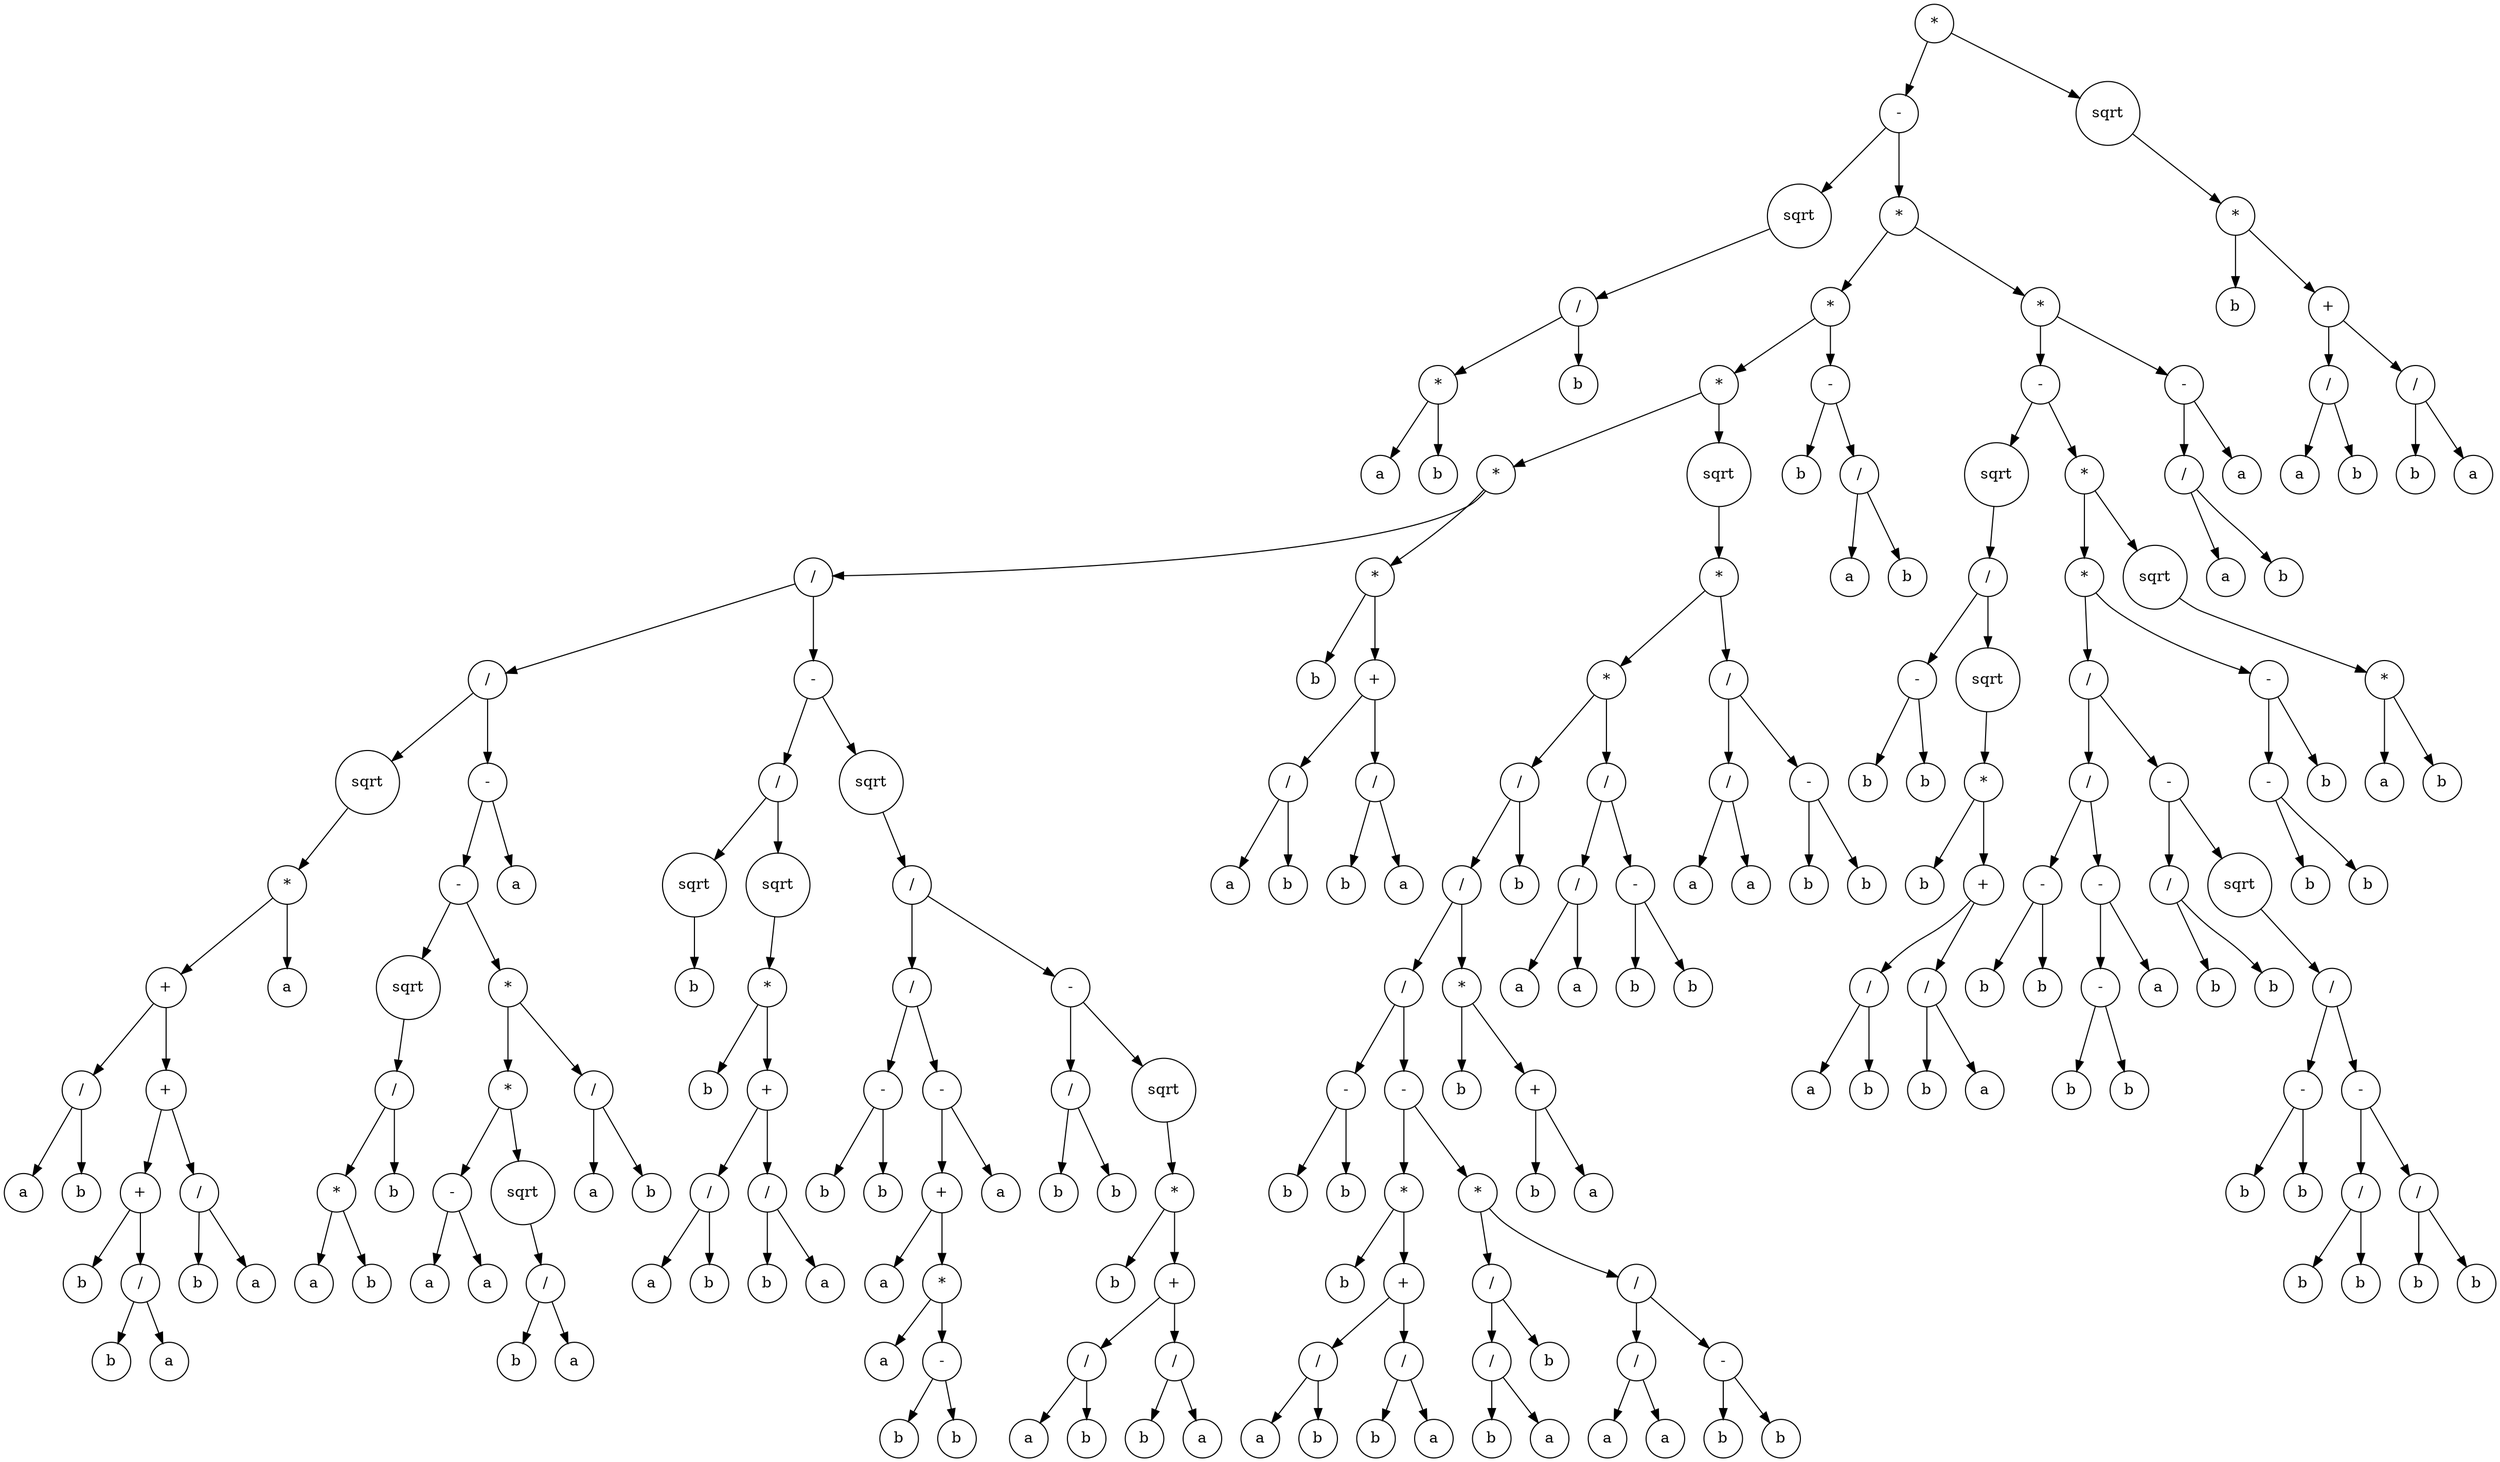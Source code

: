 digraph g {
graph [ordering=out];
node [shape=circle];
n[label = "*"];
n0[label = "-"];
n00[label = "sqrt"];
n000[label = "/"];
n0000[label = "*"];
n00000[label = "a"];
n0000 -> n00000;
n00001[label = "b"];
n0000 -> n00001;
n000 -> n0000;
n0001[label = "b"];
n000 -> n0001;
n00 -> n000;
n0 -> n00;
n01[label = "*"];
n010[label = "*"];
n0100[label = "*"];
n01000[label = "*"];
n010000[label = "/"];
n0100000[label = "/"];
n01000000[label = "sqrt"];
n010000000[label = "*"];
n0100000000[label = "+"];
n01000000000[label = "/"];
n010000000000[label = "a"];
n01000000000 -> n010000000000;
n010000000001[label = "b"];
n01000000000 -> n010000000001;
n0100000000 -> n01000000000;
n01000000001[label = "+"];
n010000000010[label = "+"];
n0100000000100[label = "b"];
n010000000010 -> n0100000000100;
n0100000000101[label = "/"];
n01000000001010[label = "b"];
n0100000000101 -> n01000000001010;
n01000000001011[label = "a"];
n0100000000101 -> n01000000001011;
n010000000010 -> n0100000000101;
n01000000001 -> n010000000010;
n010000000011[label = "/"];
n0100000000110[label = "b"];
n010000000011 -> n0100000000110;
n0100000000111[label = "a"];
n010000000011 -> n0100000000111;
n01000000001 -> n010000000011;
n0100000000 -> n01000000001;
n010000000 -> n0100000000;
n0100000001[label = "a"];
n010000000 -> n0100000001;
n01000000 -> n010000000;
n0100000 -> n01000000;
n01000001[label = "-"];
n010000010[label = "-"];
n0100000100[label = "sqrt"];
n01000001000[label = "/"];
n010000010000[label = "*"];
n0100000100000[label = "a"];
n010000010000 -> n0100000100000;
n0100000100001[label = "b"];
n010000010000 -> n0100000100001;
n01000001000 -> n010000010000;
n010000010001[label = "b"];
n01000001000 -> n010000010001;
n0100000100 -> n01000001000;
n010000010 -> n0100000100;
n0100000101[label = "*"];
n01000001010[label = "*"];
n010000010100[label = "-"];
n0100000101000[label = "a"];
n010000010100 -> n0100000101000;
n0100000101001[label = "a"];
n010000010100 -> n0100000101001;
n01000001010 -> n010000010100;
n010000010101[label = "sqrt"];
n0100000101010[label = "/"];
n01000001010100[label = "b"];
n0100000101010 -> n01000001010100;
n01000001010101[label = "a"];
n0100000101010 -> n01000001010101;
n010000010101 -> n0100000101010;
n01000001010 -> n010000010101;
n0100000101 -> n01000001010;
n01000001011[label = "/"];
n010000010110[label = "a"];
n01000001011 -> n010000010110;
n010000010111[label = "b"];
n01000001011 -> n010000010111;
n0100000101 -> n01000001011;
n010000010 -> n0100000101;
n01000001 -> n010000010;
n010000011[label = "a"];
n01000001 -> n010000011;
n0100000 -> n01000001;
n010000 -> n0100000;
n0100001[label = "-"];
n01000010[label = "/"];
n010000100[label = "sqrt"];
n0100001000[label = "b"];
n010000100 -> n0100001000;
n01000010 -> n010000100;
n010000101[label = "sqrt"];
n0100001010[label = "*"];
n01000010100[label = "b"];
n0100001010 -> n01000010100;
n01000010101[label = "+"];
n010000101010[label = "/"];
n0100001010100[label = "a"];
n010000101010 -> n0100001010100;
n0100001010101[label = "b"];
n010000101010 -> n0100001010101;
n01000010101 -> n010000101010;
n010000101011[label = "/"];
n0100001010110[label = "b"];
n010000101011 -> n0100001010110;
n0100001010111[label = "a"];
n010000101011 -> n0100001010111;
n01000010101 -> n010000101011;
n0100001010 -> n01000010101;
n010000101 -> n0100001010;
n01000010 -> n010000101;
n0100001 -> n01000010;
n01000011[label = "sqrt"];
n010000110[label = "/"];
n0100001100[label = "/"];
n01000011000[label = "-"];
n010000110000[label = "b"];
n01000011000 -> n010000110000;
n010000110001[label = "b"];
n01000011000 -> n010000110001;
n0100001100 -> n01000011000;
n01000011001[label = "-"];
n010000110010[label = "+"];
n0100001100100[label = "a"];
n010000110010 -> n0100001100100;
n0100001100101[label = "*"];
n01000011001010[label = "a"];
n0100001100101 -> n01000011001010;
n01000011001011[label = "-"];
n010000110010110[label = "b"];
n01000011001011 -> n010000110010110;
n010000110010111[label = "b"];
n01000011001011 -> n010000110010111;
n0100001100101 -> n01000011001011;
n010000110010 -> n0100001100101;
n01000011001 -> n010000110010;
n010000110011[label = "a"];
n01000011001 -> n010000110011;
n0100001100 -> n01000011001;
n010000110 -> n0100001100;
n0100001101[label = "-"];
n01000011010[label = "/"];
n010000110100[label = "b"];
n01000011010 -> n010000110100;
n010000110101[label = "b"];
n01000011010 -> n010000110101;
n0100001101 -> n01000011010;
n01000011011[label = "sqrt"];
n010000110110[label = "*"];
n0100001101100[label = "b"];
n010000110110 -> n0100001101100;
n0100001101101[label = "+"];
n01000011011010[label = "/"];
n010000110110100[label = "a"];
n01000011011010 -> n010000110110100;
n010000110110101[label = "b"];
n01000011011010 -> n010000110110101;
n0100001101101 -> n01000011011010;
n01000011011011[label = "/"];
n010000110110110[label = "b"];
n01000011011011 -> n010000110110110;
n010000110110111[label = "a"];
n01000011011011 -> n010000110110111;
n0100001101101 -> n01000011011011;
n010000110110 -> n0100001101101;
n01000011011 -> n010000110110;
n0100001101 -> n01000011011;
n010000110 -> n0100001101;
n01000011 -> n010000110;
n0100001 -> n01000011;
n010000 -> n0100001;
n01000 -> n010000;
n010001[label = "*"];
n0100010[label = "b"];
n010001 -> n0100010;
n0100011[label = "+"];
n01000110[label = "/"];
n010001100[label = "a"];
n01000110 -> n010001100;
n010001101[label = "b"];
n01000110 -> n010001101;
n0100011 -> n01000110;
n01000111[label = "/"];
n010001110[label = "b"];
n01000111 -> n010001110;
n010001111[label = "a"];
n01000111 -> n010001111;
n0100011 -> n01000111;
n010001 -> n0100011;
n01000 -> n010001;
n0100 -> n01000;
n01001[label = "sqrt"];
n010010[label = "*"];
n0100100[label = "*"];
n01001000[label = "/"];
n010010000[label = "/"];
n0100100000[label = "/"];
n01001000000[label = "-"];
n010010000000[label = "b"];
n01001000000 -> n010010000000;
n010010000001[label = "b"];
n01001000000 -> n010010000001;
n0100100000 -> n01001000000;
n01001000001[label = "-"];
n010010000010[label = "*"];
n0100100000100[label = "b"];
n010010000010 -> n0100100000100;
n0100100000101[label = "+"];
n01001000001010[label = "/"];
n010010000010100[label = "a"];
n01001000001010 -> n010010000010100;
n010010000010101[label = "b"];
n01001000001010 -> n010010000010101;
n0100100000101 -> n01001000001010;
n01001000001011[label = "/"];
n010010000010110[label = "b"];
n01001000001011 -> n010010000010110;
n010010000010111[label = "a"];
n01001000001011 -> n010010000010111;
n0100100000101 -> n01001000001011;
n010010000010 -> n0100100000101;
n01001000001 -> n010010000010;
n010010000011[label = "*"];
n0100100000110[label = "/"];
n01001000001100[label = "/"];
n010010000011000[label = "b"];
n01001000001100 -> n010010000011000;
n010010000011001[label = "a"];
n01001000001100 -> n010010000011001;
n0100100000110 -> n01001000001100;
n01001000001101[label = "b"];
n0100100000110 -> n01001000001101;
n010010000011 -> n0100100000110;
n0100100000111[label = "/"];
n01001000001110[label = "/"];
n010010000011100[label = "a"];
n01001000001110 -> n010010000011100;
n010010000011101[label = "a"];
n01001000001110 -> n010010000011101;
n0100100000111 -> n01001000001110;
n01001000001111[label = "-"];
n010010000011110[label = "b"];
n01001000001111 -> n010010000011110;
n010010000011111[label = "b"];
n01001000001111 -> n010010000011111;
n0100100000111 -> n01001000001111;
n010010000011 -> n0100100000111;
n01001000001 -> n010010000011;
n0100100000 -> n01001000001;
n010010000 -> n0100100000;
n0100100001[label = "*"];
n01001000010[label = "b"];
n0100100001 -> n01001000010;
n01001000011[label = "+"];
n010010000110[label = "b"];
n01001000011 -> n010010000110;
n010010000111[label = "a"];
n01001000011 -> n010010000111;
n0100100001 -> n01001000011;
n010010000 -> n0100100001;
n01001000 -> n010010000;
n010010001[label = "b"];
n01001000 -> n010010001;
n0100100 -> n01001000;
n01001001[label = "/"];
n010010010[label = "/"];
n0100100100[label = "a"];
n010010010 -> n0100100100;
n0100100101[label = "a"];
n010010010 -> n0100100101;
n01001001 -> n010010010;
n010010011[label = "-"];
n0100100110[label = "b"];
n010010011 -> n0100100110;
n0100100111[label = "b"];
n010010011 -> n0100100111;
n01001001 -> n010010011;
n0100100 -> n01001001;
n010010 -> n0100100;
n0100101[label = "/"];
n01001010[label = "/"];
n010010100[label = "a"];
n01001010 -> n010010100;
n010010101[label = "a"];
n01001010 -> n010010101;
n0100101 -> n01001010;
n01001011[label = "-"];
n010010110[label = "b"];
n01001011 -> n010010110;
n010010111[label = "b"];
n01001011 -> n010010111;
n0100101 -> n01001011;
n010010 -> n0100101;
n01001 -> n010010;
n0100 -> n01001;
n010 -> n0100;
n0101[label = "-"];
n01010[label = "b"];
n0101 -> n01010;
n01011[label = "/"];
n010110[label = "a"];
n01011 -> n010110;
n010111[label = "b"];
n01011 -> n010111;
n0101 -> n01011;
n010 -> n0101;
n01 -> n010;
n011[label = "*"];
n0110[label = "-"];
n01100[label = "sqrt"];
n011000[label = "/"];
n0110000[label = "-"];
n01100000[label = "b"];
n0110000 -> n01100000;
n01100001[label = "b"];
n0110000 -> n01100001;
n011000 -> n0110000;
n0110001[label = "sqrt"];
n01100010[label = "*"];
n011000100[label = "b"];
n01100010 -> n011000100;
n011000101[label = "+"];
n0110001010[label = "/"];
n01100010100[label = "a"];
n0110001010 -> n01100010100;
n01100010101[label = "b"];
n0110001010 -> n01100010101;
n011000101 -> n0110001010;
n0110001011[label = "/"];
n01100010110[label = "b"];
n0110001011 -> n01100010110;
n01100010111[label = "a"];
n0110001011 -> n01100010111;
n011000101 -> n0110001011;
n01100010 -> n011000101;
n0110001 -> n01100010;
n011000 -> n0110001;
n01100 -> n011000;
n0110 -> n01100;
n01101[label = "*"];
n011010[label = "*"];
n0110100[label = "/"];
n01101000[label = "/"];
n011010000[label = "-"];
n0110100000[label = "b"];
n011010000 -> n0110100000;
n0110100001[label = "b"];
n011010000 -> n0110100001;
n01101000 -> n011010000;
n011010001[label = "-"];
n0110100010[label = "-"];
n01101000100[label = "b"];
n0110100010 -> n01101000100;
n01101000101[label = "b"];
n0110100010 -> n01101000101;
n011010001 -> n0110100010;
n0110100011[label = "a"];
n011010001 -> n0110100011;
n01101000 -> n011010001;
n0110100 -> n01101000;
n01101001[label = "-"];
n011010010[label = "/"];
n0110100100[label = "b"];
n011010010 -> n0110100100;
n0110100101[label = "b"];
n011010010 -> n0110100101;
n01101001 -> n011010010;
n011010011[label = "sqrt"];
n0110100110[label = "/"];
n01101001100[label = "-"];
n011010011000[label = "b"];
n01101001100 -> n011010011000;
n011010011001[label = "b"];
n01101001100 -> n011010011001;
n0110100110 -> n01101001100;
n01101001101[label = "-"];
n011010011010[label = "/"];
n0110100110100[label = "b"];
n011010011010 -> n0110100110100;
n0110100110101[label = "b"];
n011010011010 -> n0110100110101;
n01101001101 -> n011010011010;
n011010011011[label = "/"];
n0110100110110[label = "b"];
n011010011011 -> n0110100110110;
n0110100110111[label = "b"];
n011010011011 -> n0110100110111;
n01101001101 -> n011010011011;
n0110100110 -> n01101001101;
n011010011 -> n0110100110;
n01101001 -> n011010011;
n0110100 -> n01101001;
n011010 -> n0110100;
n0110101[label = "-"];
n01101010[label = "-"];
n011010100[label = "b"];
n01101010 -> n011010100;
n011010101[label = "b"];
n01101010 -> n011010101;
n0110101 -> n01101010;
n01101011[label = "b"];
n0110101 -> n01101011;
n011010 -> n0110101;
n01101 -> n011010;
n011011[label = "sqrt"];
n0110110[label = "*"];
n01101100[label = "a"];
n0110110 -> n01101100;
n01101101[label = "b"];
n0110110 -> n01101101;
n011011 -> n0110110;
n01101 -> n011011;
n0110 -> n01101;
n011 -> n0110;
n0111[label = "-"];
n01110[label = "/"];
n011100[label = "a"];
n01110 -> n011100;
n011101[label = "b"];
n01110 -> n011101;
n0111 -> n01110;
n01111[label = "a"];
n0111 -> n01111;
n011 -> n0111;
n01 -> n011;
n0 -> n01;
n -> n0;
n1[label = "sqrt"];
n10[label = "*"];
n100[label = "b"];
n10 -> n100;
n101[label = "+"];
n1010[label = "/"];
n10100[label = "a"];
n1010 -> n10100;
n10101[label = "b"];
n1010 -> n10101;
n101 -> n1010;
n1011[label = "/"];
n10110[label = "b"];
n1011 -> n10110;
n10111[label = "a"];
n1011 -> n10111;
n101 -> n1011;
n10 -> n101;
n1 -> n10;
n -> n1;
}
